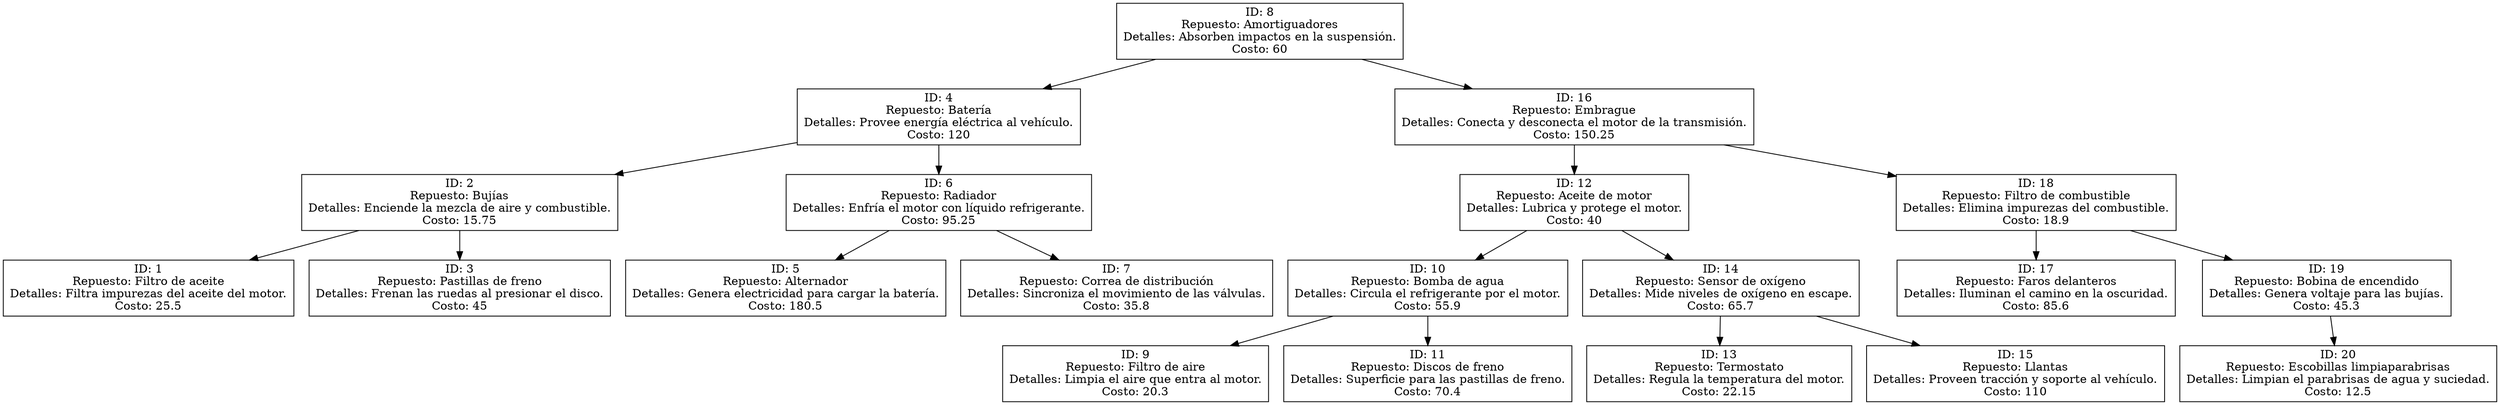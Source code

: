 digraph ArbolBinario {
    node [shape=rectangle];
    "8" [label="ID: 8\nRepuesto: Amortiguadores\nDetalles: Absorben impactos en la suspensión.\nCosto: 60"];
    "4" [label="ID: 4\nRepuesto: Batería\nDetalles: Provee energía eléctrica al vehículo.\nCosto: 120"];
    "2" [label="ID: 2\nRepuesto: Bujías\nDetalles: Enciende la mezcla de aire y combustible.\nCosto: 15.75"];
    "1" [label="ID: 1\nRepuesto: Filtro de aceite\nDetalles: Filtra impurezas del aceite del motor.\nCosto: 25.5"];
    "3" [label="ID: 3\nRepuesto: Pastillas de freno\nDetalles: Frenan las ruedas al presionar el disco.\nCosto: 45"];
    "6" [label="ID: 6\nRepuesto: Radiador\nDetalles: Enfría el motor con líquido refrigerante.\nCosto: 95.25"];
    "5" [label="ID: 5\nRepuesto: Alternador\nDetalles: Genera electricidad para cargar la batería.\nCosto: 180.5"];
    "7" [label="ID: 7\nRepuesto: Correa de distribución\nDetalles: Sincroniza el movimiento de las válvulas.\nCosto: 35.8"];
    "16" [label="ID: 16\nRepuesto: Embrague\nDetalles: Conecta y desconecta el motor de la transmisión.\nCosto: 150.25"];
    "12" [label="ID: 12\nRepuesto: Aceite de motor\nDetalles: Lubrica y protege el motor.\nCosto: 40"];
    "10" [label="ID: 10\nRepuesto: Bomba de agua\nDetalles: Circula el refrigerante por el motor.\nCosto: 55.9"];
    "9" [label="ID: 9\nRepuesto: Filtro de aire\nDetalles: Limpia el aire que entra al motor.\nCosto: 20.3"];
    "11" [label="ID: 11\nRepuesto: Discos de freno\nDetalles: Superficie para las pastillas de freno.\nCosto: 70.4"];
    "14" [label="ID: 14\nRepuesto: Sensor de oxígeno\nDetalles: Mide niveles de oxígeno en escape.\nCosto: 65.7"];
    "13" [label="ID: 13\nRepuesto: Termostato\nDetalles: Regula la temperatura del motor.\nCosto: 22.15"];
    "15" [label="ID: 15\nRepuesto: Llantas\nDetalles: Proveen tracción y soporte al vehículo.\nCosto: 110"];
    "18" [label="ID: 18\nRepuesto: Filtro de combustible\nDetalles: Elimina impurezas del combustible.\nCosto: 18.9"];
    "17" [label="ID: 17\nRepuesto: Faros delanteros\nDetalles: Iluminan el camino en la oscuridad.\nCosto: 85.6"];
    "19" [label="ID: 19\nRepuesto: Bobina de encendido\nDetalles: Genera voltaje para las bujías.\nCosto: 45.3"];
    "20" [label="ID: 20\nRepuesto: Escobillas limpiaparabrisas\nDetalles: Limpian el parabrisas de agua y suciedad.\nCosto: 12.5"];
    "8" -> "4";
    "8" -> "16";
    "4" -> "2";
    "4" -> "6";
    "2" -> "1";
    "2" -> "3";
    "6" -> "5";
    "6" -> "7";
    "16" -> "12";
    "16" -> "18";
    "12" -> "10";
    "12" -> "14";
    "10" -> "9";
    "10" -> "11";
    "14" -> "13";
    "14" -> "15";
    "18" -> "17";
    "18" -> "19";
    "19" -> "20";
}
